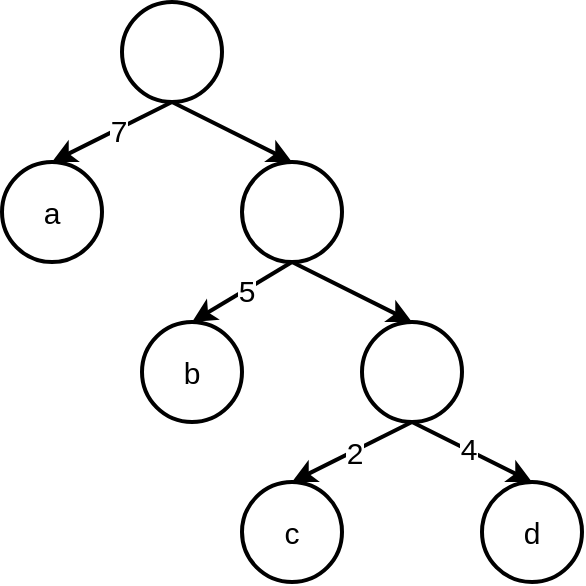 <mxfile version="15.7.3" type="github" pages="2">
  <diagram id="VI8LrAXMMy9Ib4fKrH2t" name="第 1 页">
    <mxGraphModel dx="502" dy="501" grid="1" gridSize="10" guides="1" tooltips="1" connect="1" arrows="1" fold="1" page="1" pageScale="1" pageWidth="827" pageHeight="1169" math="0" shadow="0">
      <root>
        <mxCell id="0" />
        <mxCell id="1" parent="0" />
        <mxCell id="dDyvRAChXG9USyA-I5EC-9" style="rounded=0;orthogonalLoop=1;jettySize=auto;html=1;exitX=0.5;exitY=1;exitDx=0;exitDy=0;entryX=0.5;entryY=0;entryDx=0;entryDy=0;strokeWidth=2;" edge="1" parent="1" source="dDyvRAChXG9USyA-I5EC-1" target="dDyvRAChXG9USyA-I5EC-2">
          <mxGeometry relative="1" as="geometry" />
        </mxCell>
        <mxCell id="dDyvRAChXG9USyA-I5EC-15" value="7" style="edgeLabel;html=1;align=center;verticalAlign=middle;resizable=0;points=[];fontSize=15;" vertex="1" connectable="0" parent="dDyvRAChXG9USyA-I5EC-9">
          <mxGeometry x="-0.076" relative="1" as="geometry">
            <mxPoint as="offset" />
          </mxGeometry>
        </mxCell>
        <mxCell id="dDyvRAChXG9USyA-I5EC-10" style="edgeStyle=none;rounded=0;orthogonalLoop=1;jettySize=auto;html=1;exitX=0.5;exitY=1;exitDx=0;exitDy=0;entryX=0.5;entryY=0;entryDx=0;entryDy=0;strokeWidth=2;" edge="1" parent="1" source="dDyvRAChXG9USyA-I5EC-1" target="dDyvRAChXG9USyA-I5EC-3">
          <mxGeometry relative="1" as="geometry" />
        </mxCell>
        <mxCell id="dDyvRAChXG9USyA-I5EC-1" value="" style="ellipse;whiteSpace=wrap;html=1;aspect=fixed;strokeWidth=2;" vertex="1" parent="1">
          <mxGeometry x="183" y="50" width="50" height="50" as="geometry" />
        </mxCell>
        <mxCell id="dDyvRAChXG9USyA-I5EC-2" value="a" style="ellipse;whiteSpace=wrap;html=1;aspect=fixed;strokeWidth=2;fontStyle=0;fontSize=15;" vertex="1" parent="1">
          <mxGeometry x="123" y="130" width="50" height="50" as="geometry" />
        </mxCell>
        <mxCell id="dDyvRAChXG9USyA-I5EC-11" style="edgeStyle=none;rounded=0;orthogonalLoop=1;jettySize=auto;html=1;exitX=0.5;exitY=1;exitDx=0;exitDy=0;entryX=0.5;entryY=0;entryDx=0;entryDy=0;strokeWidth=2;" edge="1" parent="1" source="dDyvRAChXG9USyA-I5EC-3" target="dDyvRAChXG9USyA-I5EC-4">
          <mxGeometry relative="1" as="geometry" />
        </mxCell>
        <mxCell id="dDyvRAChXG9USyA-I5EC-16" value="5" style="edgeLabel;html=1;align=center;verticalAlign=middle;resizable=0;points=[];fontSize=15;" vertex="1" connectable="0" parent="dDyvRAChXG9USyA-I5EC-11">
          <mxGeometry x="-0.061" relative="1" as="geometry">
            <mxPoint as="offset" />
          </mxGeometry>
        </mxCell>
        <mxCell id="dDyvRAChXG9USyA-I5EC-12" style="edgeStyle=none;rounded=0;orthogonalLoop=1;jettySize=auto;html=1;exitX=0.5;exitY=1;exitDx=0;exitDy=0;entryX=0.5;entryY=0;entryDx=0;entryDy=0;strokeWidth=2;" edge="1" parent="1" source="dDyvRAChXG9USyA-I5EC-3" target="dDyvRAChXG9USyA-I5EC-5">
          <mxGeometry relative="1" as="geometry" />
        </mxCell>
        <mxCell id="dDyvRAChXG9USyA-I5EC-3" value="" style="ellipse;whiteSpace=wrap;html=1;aspect=fixed;strokeWidth=2;" vertex="1" parent="1">
          <mxGeometry x="243" y="130" width="50" height="50" as="geometry" />
        </mxCell>
        <mxCell id="dDyvRAChXG9USyA-I5EC-4" value="b" style="ellipse;whiteSpace=wrap;html=1;aspect=fixed;strokeWidth=2;fontSize=15;" vertex="1" parent="1">
          <mxGeometry x="193" y="210" width="50" height="50" as="geometry" />
        </mxCell>
        <mxCell id="dDyvRAChXG9USyA-I5EC-13" style="edgeStyle=none;rounded=0;orthogonalLoop=1;jettySize=auto;html=1;exitX=0.5;exitY=1;exitDx=0;exitDy=0;entryX=0.5;entryY=0;entryDx=0;entryDy=0;strokeWidth=2;" edge="1" parent="1" source="dDyvRAChXG9USyA-I5EC-5" target="dDyvRAChXG9USyA-I5EC-6">
          <mxGeometry relative="1" as="geometry" />
        </mxCell>
        <mxCell id="dDyvRAChXG9USyA-I5EC-17" value="2" style="edgeLabel;html=1;align=center;verticalAlign=middle;resizable=0;points=[];fontSize=15;" vertex="1" connectable="0" parent="dDyvRAChXG9USyA-I5EC-13">
          <mxGeometry x="-0.035" relative="1" as="geometry">
            <mxPoint as="offset" />
          </mxGeometry>
        </mxCell>
        <mxCell id="dDyvRAChXG9USyA-I5EC-14" style="edgeStyle=none;rounded=0;orthogonalLoop=1;jettySize=auto;html=1;exitX=0.5;exitY=1;exitDx=0;exitDy=0;entryX=0.5;entryY=0;entryDx=0;entryDy=0;strokeWidth=2;" edge="1" parent="1" source="dDyvRAChXG9USyA-I5EC-5" target="dDyvRAChXG9USyA-I5EC-7">
          <mxGeometry relative="1" as="geometry" />
        </mxCell>
        <mxCell id="dDyvRAChXG9USyA-I5EC-18" value="4" style="edgeLabel;html=1;align=center;verticalAlign=middle;resizable=0;points=[];fontSize=15;" vertex="1" connectable="0" parent="dDyvRAChXG9USyA-I5EC-14">
          <mxGeometry x="-0.09" y="1" relative="1" as="geometry">
            <mxPoint as="offset" />
          </mxGeometry>
        </mxCell>
        <mxCell id="dDyvRAChXG9USyA-I5EC-5" value="" style="ellipse;whiteSpace=wrap;html=1;aspect=fixed;strokeWidth=2;" vertex="1" parent="1">
          <mxGeometry x="303" y="210" width="50" height="50" as="geometry" />
        </mxCell>
        <mxCell id="dDyvRAChXG9USyA-I5EC-6" value="c" style="ellipse;whiteSpace=wrap;html=1;aspect=fixed;strokeWidth=2;fontSize=15;" vertex="1" parent="1">
          <mxGeometry x="243" y="290" width="50" height="50" as="geometry" />
        </mxCell>
        <mxCell id="dDyvRAChXG9USyA-I5EC-7" value="d" style="ellipse;whiteSpace=wrap;html=1;aspect=fixed;strokeWidth=2;fontSize=15;" vertex="1" parent="1">
          <mxGeometry x="363" y="290" width="50" height="50" as="geometry" />
        </mxCell>
      </root>
    </mxGraphModel>
  </diagram>
  <diagram id="oXo0krziebz0cgfuZapd" name="构建过程">
    <mxGraphModel dx="502" dy="501" grid="1" gridSize="10" guides="1" tooltips="1" connect="1" arrows="1" fold="1" page="1" pageScale="1" pageWidth="827" pageHeight="1169" math="0" shadow="0">
      <root>
        <mxCell id="2zwLImXL_wVJFz3TGtHV-0" />
        <mxCell id="2zwLImXL_wVJFz3TGtHV-1" parent="2zwLImXL_wVJFz3TGtHV-0" />
        <mxCell id="-KPP9wSO11UBKt93nygX-4" value="a:7" style="ellipse;whiteSpace=wrap;html=1;aspect=fixed;strokeWidth=2;fontStyle=0;fontSize=15;" vertex="1" parent="2zwLImXL_wVJFz3TGtHV-1">
          <mxGeometry x="110" y="40" width="50" height="50" as="geometry" />
        </mxCell>
        <mxCell id="-KPP9wSO11UBKt93nygX-9" value="b:5" style="ellipse;whiteSpace=wrap;html=1;aspect=fixed;strokeWidth=2;fontSize=15;" vertex="1" parent="2zwLImXL_wVJFz3TGtHV-1">
          <mxGeometry x="180" y="40" width="50" height="50" as="geometry" />
        </mxCell>
        <mxCell id="-KPP9wSO11UBKt93nygX-15" value="c:2" style="ellipse;whiteSpace=wrap;html=1;aspect=fixed;strokeWidth=2;fontSize=15;" vertex="1" parent="2zwLImXL_wVJFz3TGtHV-1">
          <mxGeometry x="247" y="40" width="50" height="50" as="geometry" />
        </mxCell>
        <mxCell id="-KPP9wSO11UBKt93nygX-16" value="d:4" style="ellipse;whiteSpace=wrap;html=1;aspect=fixed;strokeWidth=2;fontSize=15;" vertex="1" parent="2zwLImXL_wVJFz3TGtHV-1">
          <mxGeometry x="317" y="40" width="50" height="50" as="geometry" />
        </mxCell>
        <mxCell id="-KPP9wSO11UBKt93nygX-17" value="第一步：取权重最小的两个节点c(2)和d(4)，组成一个新的二叉树；&lt;br&gt;新二叉树的根节点权重为2+4=6" style="shape=note;strokeWidth=2;fontSize=14;size=20;whiteSpace=wrap;html=1;fillColor=#fff2cc;strokeColor=#d6b656;fontColor=#666600;rounded=0;verticalAlign=middle;" vertex="1" parent="2zwLImXL_wVJFz3TGtHV-1">
          <mxGeometry x="400" y="140" width="220" height="80" as="geometry" />
        </mxCell>
        <mxCell id="-KPP9wSO11UBKt93nygX-18" value="c:2" style="ellipse;whiteSpace=wrap;html=1;aspect=fixed;strokeWidth=2;fontSize=15;" vertex="1" parent="2zwLImXL_wVJFz3TGtHV-1">
          <mxGeometry x="157" y="210" width="50" height="50" as="geometry" />
        </mxCell>
        <mxCell id="-KPP9wSO11UBKt93nygX-19" value="d:4" style="ellipse;whiteSpace=wrap;html=1;aspect=fixed;strokeWidth=2;fontSize=15;" vertex="1" parent="2zwLImXL_wVJFz3TGtHV-1">
          <mxGeometry x="267" y="210" width="50" height="50" as="geometry" />
        </mxCell>
        <mxCell id="-KPP9wSO11UBKt93nygX-22" style="edgeStyle=none;rounded=0;orthogonalLoop=1;jettySize=auto;html=1;exitX=0.5;exitY=1;exitDx=0;exitDy=0;entryX=0.5;entryY=0;entryDx=0;entryDy=0;fontSize=15;strokeWidth=2;" edge="1" parent="2zwLImXL_wVJFz3TGtHV-1" source="-KPP9wSO11UBKt93nygX-20" target="-KPP9wSO11UBKt93nygX-18">
          <mxGeometry relative="1" as="geometry" />
        </mxCell>
        <mxCell id="-KPP9wSO11UBKt93nygX-23" style="edgeStyle=none;rounded=0;orthogonalLoop=1;jettySize=auto;html=1;exitX=0.5;exitY=1;exitDx=0;exitDy=0;entryX=0.5;entryY=0;entryDx=0;entryDy=0;fontSize=15;strokeWidth=2;" edge="1" parent="2zwLImXL_wVJFz3TGtHV-1" source="-KPP9wSO11UBKt93nygX-20" target="-KPP9wSO11UBKt93nygX-19">
          <mxGeometry relative="1" as="geometry" />
        </mxCell>
        <mxCell id="-KPP9wSO11UBKt93nygX-20" value="6" style="ellipse;whiteSpace=wrap;html=1;aspect=fixed;strokeWidth=2;fontSize=15;" vertex="1" parent="2zwLImXL_wVJFz3TGtHV-1">
          <mxGeometry x="217" y="120" width="50" height="50" as="geometry" />
        </mxCell>
        <mxCell id="-KPP9wSO11UBKt93nygX-24" value="a:7" style="ellipse;whiteSpace=wrap;html=1;aspect=fixed;strokeWidth=2;fontStyle=0;fontSize=15;" vertex="1" parent="2zwLImXL_wVJFz3TGtHV-1">
          <mxGeometry x="120" y="360" width="50" height="50" as="geometry" />
        </mxCell>
        <mxCell id="-KPP9wSO11UBKt93nygX-25" value="b:5" style="ellipse;whiteSpace=wrap;html=1;aspect=fixed;strokeWidth=2;fontSize=15;" vertex="1" parent="2zwLImXL_wVJFz3TGtHV-1">
          <mxGeometry x="190" y="360" width="50" height="50" as="geometry" />
        </mxCell>
        <mxCell id="-KPP9wSO11UBKt93nygX-26" value="6" style="ellipse;whiteSpace=wrap;html=1;aspect=fixed;strokeWidth=2;fontSize=15;" vertex="1" parent="2zwLImXL_wVJFz3TGtHV-1">
          <mxGeometry x="270" y="360" width="50" height="50" as="geometry" />
        </mxCell>
        <mxCell id="-KPP9wSO11UBKt93nygX-27" value="第二步：删除c(2)和d(4)两个节点，并且将新节点6加入到权重节点列中" style="shape=note;strokeWidth=2;fontSize=14;size=20;whiteSpace=wrap;html=1;fillColor=#fff2cc;strokeColor=#d6b656;fontColor=#666600;rounded=0;verticalAlign=middle;" vertex="1" parent="2zwLImXL_wVJFz3TGtHV-1">
          <mxGeometry x="410" y="350" width="220" height="80" as="geometry" />
        </mxCell>
        <mxCell id="-KPP9wSO11UBKt93nygX-28" value="b:5" style="ellipse;whiteSpace=wrap;html=1;aspect=fixed;strokeWidth=2;fontSize=15;" vertex="1" parent="2zwLImXL_wVJFz3TGtHV-1">
          <mxGeometry x="140" y="534.5" width="50" height="50" as="geometry" />
        </mxCell>
        <mxCell id="-KPP9wSO11UBKt93nygX-47" style="edgeStyle=none;rounded=0;orthogonalLoop=1;jettySize=auto;html=1;exitX=0.5;exitY=1;exitDx=0;exitDy=0;entryX=0.5;entryY=0;entryDx=0;entryDy=0;fontSize=15;strokeWidth=2;" edge="1" parent="2zwLImXL_wVJFz3TGtHV-1" source="-KPP9wSO11UBKt93nygX-29" target="-KPP9wSO11UBKt93nygX-45">
          <mxGeometry relative="1" as="geometry" />
        </mxCell>
        <mxCell id="-KPP9wSO11UBKt93nygX-48" style="edgeStyle=none;rounded=0;orthogonalLoop=1;jettySize=auto;html=1;exitX=0.5;exitY=1;exitDx=0;exitDy=0;entryX=0.5;entryY=0;entryDx=0;entryDy=0;fontSize=15;strokeWidth=2;" edge="1" parent="2zwLImXL_wVJFz3TGtHV-1" source="-KPP9wSO11UBKt93nygX-29" target="-KPP9wSO11UBKt93nygX-46">
          <mxGeometry relative="1" as="geometry" />
        </mxCell>
        <mxCell id="-KPP9wSO11UBKt93nygX-29" value="6" style="ellipse;whiteSpace=wrap;html=1;aspect=fixed;strokeWidth=2;fontSize=15;" vertex="1" parent="2zwLImXL_wVJFz3TGtHV-1">
          <mxGeometry x="247" y="534.5" width="50" height="50" as="geometry" />
        </mxCell>
        <mxCell id="-KPP9wSO11UBKt93nygX-30" value="第三步：取权重最小的两个节点c(2)和d(4)，组成一个新的二叉树；&lt;br&gt;新二叉树的根节点权重为5+6=11" style="shape=note;strokeWidth=2;fontSize=14;size=20;whiteSpace=wrap;html=1;fillColor=#fff2cc;strokeColor=#d6b656;fontColor=#666600;rounded=0;verticalAlign=middle;" vertex="1" parent="2zwLImXL_wVJFz3TGtHV-1">
          <mxGeometry x="410" y="535" width="220" height="80" as="geometry" />
        </mxCell>
        <mxCell id="-KPP9wSO11UBKt93nygX-32" style="edgeStyle=none;rounded=0;orthogonalLoop=1;jettySize=auto;html=1;exitX=0.5;exitY=1;exitDx=0;exitDy=0;entryX=0.5;entryY=0;entryDx=0;entryDy=0;fontSize=15;strokeWidth=2;" edge="1" parent="2zwLImXL_wVJFz3TGtHV-1" source="-KPP9wSO11UBKt93nygX-31" target="-KPP9wSO11UBKt93nygX-28">
          <mxGeometry relative="1" as="geometry" />
        </mxCell>
        <mxCell id="-KPP9wSO11UBKt93nygX-33" style="edgeStyle=none;rounded=0;orthogonalLoop=1;jettySize=auto;html=1;exitX=0.5;exitY=1;exitDx=0;exitDy=0;entryX=0.5;entryY=0;entryDx=0;entryDy=0;fontSize=15;strokeWidth=2;" edge="1" parent="2zwLImXL_wVJFz3TGtHV-1" source="-KPP9wSO11UBKt93nygX-31" target="-KPP9wSO11UBKt93nygX-29">
          <mxGeometry relative="1" as="geometry" />
        </mxCell>
        <mxCell id="-KPP9wSO11UBKt93nygX-31" value="11" style="ellipse;whiteSpace=wrap;html=1;aspect=fixed;strokeWidth=2;fontSize=15;" vertex="1" parent="2zwLImXL_wVJFz3TGtHV-1">
          <mxGeometry x="197" y="444.5" width="50" height="50" as="geometry" />
        </mxCell>
        <mxCell id="-KPP9wSO11UBKt93nygX-34" value="a:7" style="ellipse;whiteSpace=wrap;html=1;aspect=fixed;strokeWidth=2;fontStyle=0;fontSize=15;" vertex="1" parent="2zwLImXL_wVJFz3TGtHV-1">
          <mxGeometry x="120" y="690" width="50" height="50" as="geometry" />
        </mxCell>
        <mxCell id="-KPP9wSO11UBKt93nygX-35" value="11" style="ellipse;whiteSpace=wrap;html=1;aspect=fixed;strokeWidth=2;fontSize=15;" vertex="1" parent="2zwLImXL_wVJFz3TGtHV-1">
          <mxGeometry x="190" y="690" width="50" height="50" as="geometry" />
        </mxCell>
        <mxCell id="-KPP9wSO11UBKt93nygX-37" value="第四步：删除b(5)和6两个节点，并且将新节点11加入到权重节点列中" style="shape=note;strokeWidth=2;fontSize=14;size=20;whiteSpace=wrap;html=1;fillColor=#fff2cc;strokeColor=#d6b656;fontColor=#666600;rounded=0;verticalAlign=middle;" vertex="1" parent="2zwLImXL_wVJFz3TGtHV-1">
          <mxGeometry x="410" y="680" width="220" height="80" as="geometry" />
        </mxCell>
        <mxCell id="-KPP9wSO11UBKt93nygX-38" value="11" style="ellipse;whiteSpace=wrap;html=1;aspect=fixed;strokeWidth=2;fontSize=15;" vertex="1" parent="2zwLImXL_wVJFz3TGtHV-1">
          <mxGeometry x="247" y="880" width="50" height="50" as="geometry" />
        </mxCell>
        <mxCell id="-KPP9wSO11UBKt93nygX-39" value="a:7" style="ellipse;whiteSpace=wrap;html=1;aspect=fixed;strokeWidth=2;fontStyle=0;fontSize=15;" vertex="1" parent="2zwLImXL_wVJFz3TGtHV-1">
          <mxGeometry x="140" y="880" width="50" height="50" as="geometry" />
        </mxCell>
        <mxCell id="-KPP9wSO11UBKt93nygX-41" style="edgeStyle=none;rounded=0;orthogonalLoop=1;jettySize=auto;html=1;exitX=0.5;exitY=1;exitDx=0;exitDy=0;entryX=0.5;entryY=0;entryDx=0;entryDy=0;fontSize=15;strokeWidth=2;" edge="1" parent="2zwLImXL_wVJFz3TGtHV-1" source="-KPP9wSO11UBKt93nygX-40" target="-KPP9wSO11UBKt93nygX-39">
          <mxGeometry relative="1" as="geometry" />
        </mxCell>
        <mxCell id="-KPP9wSO11UBKt93nygX-42" style="edgeStyle=none;rounded=0;orthogonalLoop=1;jettySize=auto;html=1;exitX=0.5;exitY=1;exitDx=0;exitDy=0;entryX=0.5;entryY=0;entryDx=0;entryDy=0;fontSize=15;strokeWidth=2;" edge="1" parent="2zwLImXL_wVJFz3TGtHV-1" source="-KPP9wSO11UBKt93nygX-40" target="-KPP9wSO11UBKt93nygX-38">
          <mxGeometry relative="1" as="geometry" />
        </mxCell>
        <mxCell id="-KPP9wSO11UBKt93nygX-40" value="18" style="ellipse;whiteSpace=wrap;html=1;aspect=fixed;strokeWidth=2;fontSize=15;" vertex="1" parent="2zwLImXL_wVJFz3TGtHV-1">
          <mxGeometry x="190" y="800" width="50" height="50" as="geometry" />
        </mxCell>
        <mxCell id="-KPP9wSO11UBKt93nygX-44" value="第五步：取权重最小的两个节点a(7)和11，组成一个新的二叉树；&lt;br&gt;新二叉树的根节点权重为7+11=18" style="shape=note;strokeWidth=2;fontSize=14;size=20;whiteSpace=wrap;html=1;fillColor=#fff2cc;strokeColor=#d6b656;fontColor=#666600;rounded=0;verticalAlign=middle;" vertex="1" parent="2zwLImXL_wVJFz3TGtHV-1">
          <mxGeometry x="410" y="840" width="220" height="80" as="geometry" />
        </mxCell>
        <mxCell id="-KPP9wSO11UBKt93nygX-45" value="c:2" style="ellipse;whiteSpace=wrap;html=1;aspect=fixed;strokeWidth=2;fontSize=15;" vertex="1" parent="2zwLImXL_wVJFz3TGtHV-1">
          <mxGeometry x="197" y="615" width="50" height="50" as="geometry" />
        </mxCell>
        <mxCell id="-KPP9wSO11UBKt93nygX-46" value="d:4" style="ellipse;whiteSpace=wrap;html=1;aspect=fixed;strokeWidth=2;fontSize=15;" vertex="1" parent="2zwLImXL_wVJFz3TGtHV-1">
          <mxGeometry x="307" y="615" width="50" height="50" as="geometry" />
        </mxCell>
      </root>
    </mxGraphModel>
  </diagram>
</mxfile>
